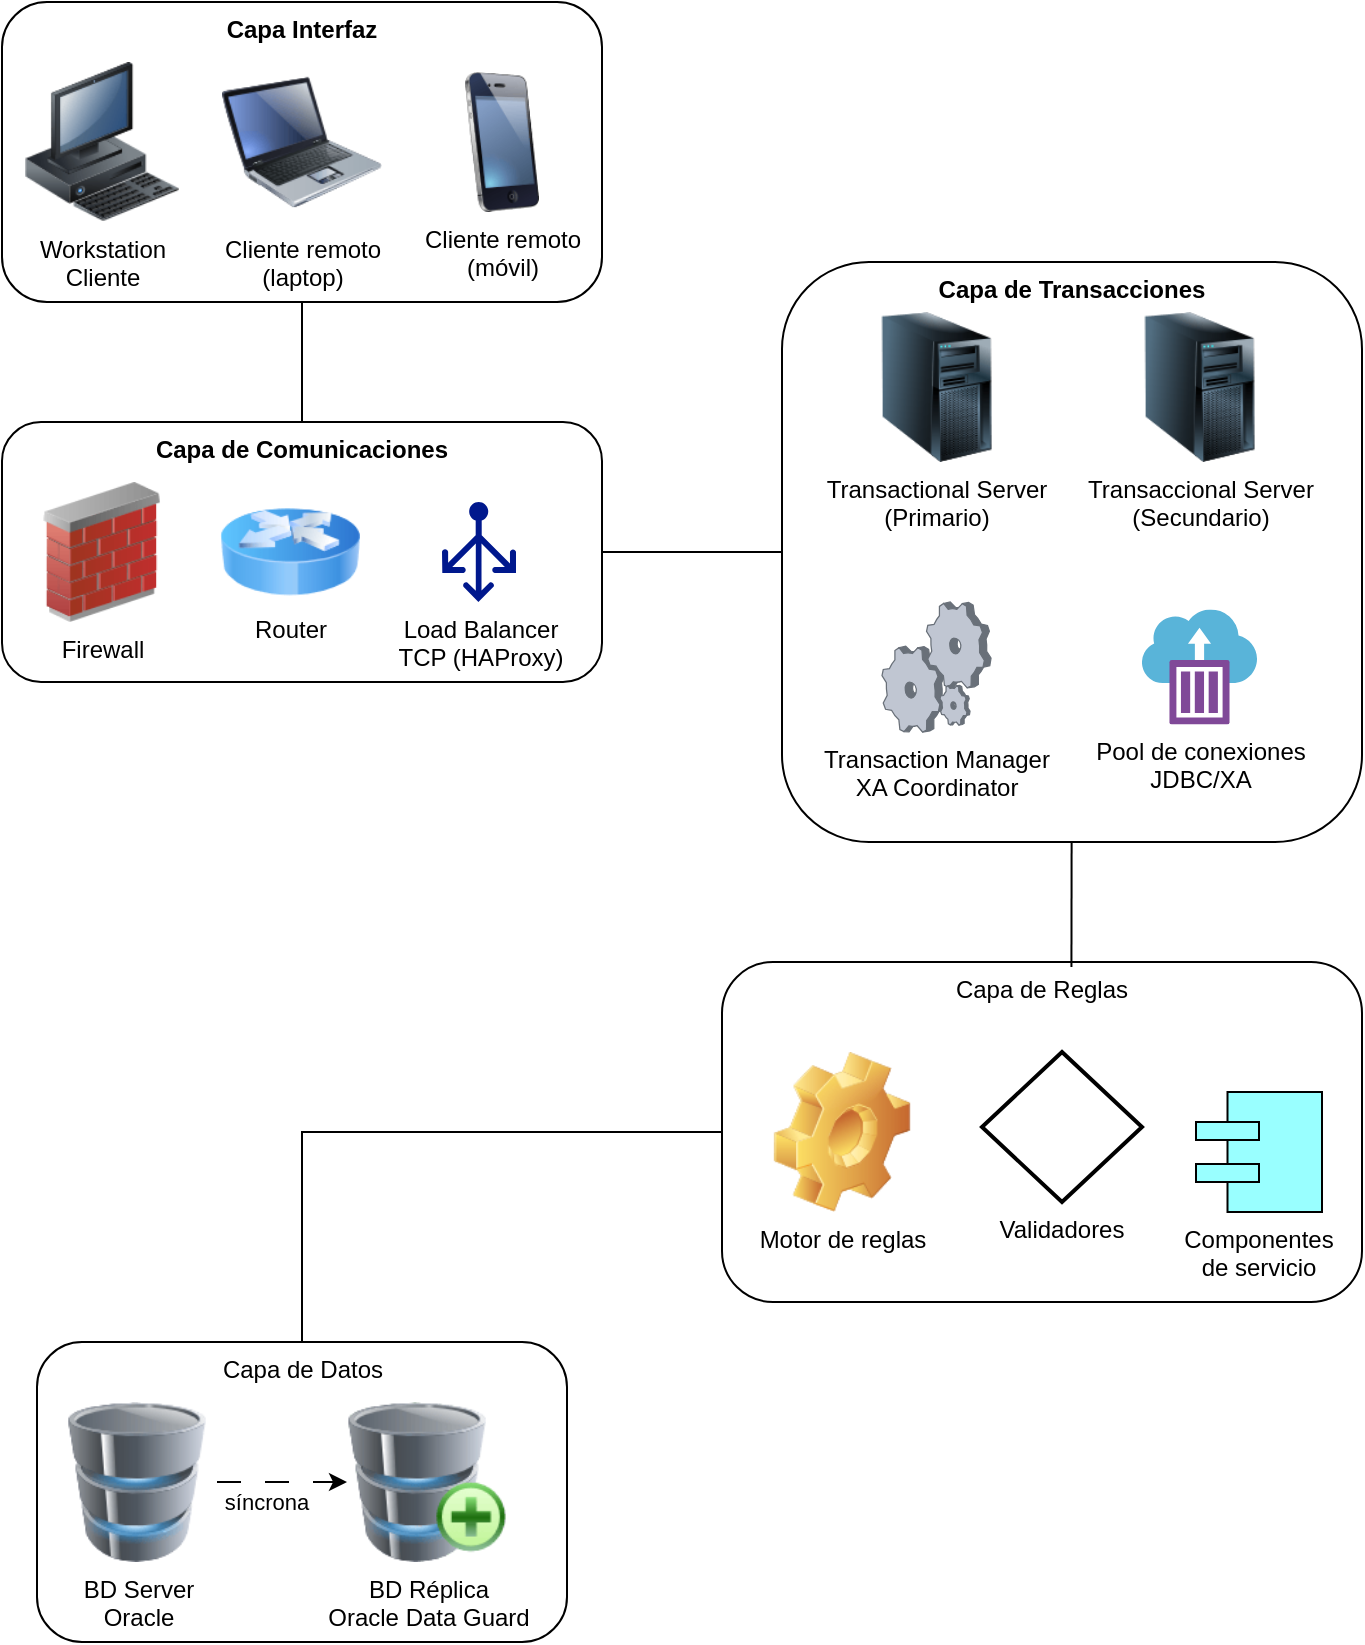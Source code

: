 <mxfile version="27.0.9">
  <diagram name="Página-1" id="rSR5_co5AsBOy-Q4g9ql">
    <mxGraphModel dx="818" dy="581" grid="1" gridSize="10" guides="1" tooltips="1" connect="1" arrows="1" fold="1" page="1" pageScale="1" pageWidth="827" pageHeight="1169" math="0" shadow="0">
      <root>
        <mxCell id="0" />
        <mxCell id="1" parent="0" />
        <mxCell id="eRuO5cNR0HcyLr7m5ezV-57" value="" style="group" parent="1" vertex="1" connectable="0">
          <mxGeometry x="370" y="490" width="320" height="170" as="geometry" />
        </mxCell>
        <mxCell id="eRuO5cNR0HcyLr7m5ezV-7" value="Capa de Reglas" style="rounded=1;whiteSpace=wrap;html=1;verticalAlign=top;labelBackgroundColor=none;" parent="eRuO5cNR0HcyLr7m5ezV-57" vertex="1">
          <mxGeometry width="320" height="170" as="geometry" />
        </mxCell>
        <mxCell id="eRuO5cNR0HcyLr7m5ezV-47" value="Motor de reglas" style="image;html=1;image=img/lib/clip_art/general/Gear_128x128.png" parent="eRuO5cNR0HcyLr7m5ezV-57" vertex="1">
          <mxGeometry x="20" y="45" width="80" height="80" as="geometry" />
        </mxCell>
        <mxCell id="eRuO5cNR0HcyLr7m5ezV-48" value="Componentes de servicio" style="html=1;outlineConnect=0;whiteSpace=wrap;fillColor=#99ffff;shape=mxgraph.archimate3.component;verticalAlign=top;labelPosition=center;verticalLabelPosition=bottom;align=center;" parent="eRuO5cNR0HcyLr7m5ezV-57" vertex="1">
          <mxGeometry x="237" y="65" width="63" height="60" as="geometry" />
        </mxCell>
        <mxCell id="eRuO5cNR0HcyLr7m5ezV-50" value="Validadores" style="strokeWidth=2;html=1;shape=mxgraph.flowchart.decision;whiteSpace=wrap;labelPosition=center;verticalLabelPosition=bottom;align=center;verticalAlign=top;" parent="eRuO5cNR0HcyLr7m5ezV-57" vertex="1">
          <mxGeometry x="130" y="45" width="80" height="75" as="geometry" />
        </mxCell>
        <mxCell id="eRuO5cNR0HcyLr7m5ezV-67" value="" style="group;shadow=0;glass=0;rounded=0;" parent="1" vertex="1" connectable="0">
          <mxGeometry x="10" y="10" width="300" height="150" as="geometry" />
        </mxCell>
        <mxCell id="eRuO5cNR0HcyLr7m5ezV-4" value="&lt;b&gt;Capa Interfaz&lt;/b&gt;" style="rounded=1;whiteSpace=wrap;html=1;verticalAlign=top;labelBackgroundColor=none;" parent="eRuO5cNR0HcyLr7m5ezV-67" vertex="1">
          <mxGeometry width="300" height="150" as="geometry" />
        </mxCell>
        <mxCell id="eRuO5cNR0HcyLr7m5ezV-13" value="Workstation&lt;div&gt;Cliente&lt;/div&gt;" style="image;html=1;image=img/lib/clip_art/computers/Workstation_128x128.png;labelBackgroundColor=none;" parent="eRuO5cNR0HcyLr7m5ezV-67" vertex="1">
          <mxGeometry x="10" y="30" width="80" height="80" as="geometry" />
        </mxCell>
        <mxCell id="eRuO5cNR0HcyLr7m5ezV-17" value="Cliente remoto&lt;div&gt;(móvil)&lt;/div&gt;" style="image;html=1;image=img/lib/clip_art/telecommunication/iPhone_128x128.png;labelBackgroundColor=none;" parent="eRuO5cNR0HcyLr7m5ezV-67" vertex="1">
          <mxGeometry x="220" y="35" width="60" height="70" as="geometry" />
        </mxCell>
        <mxCell id="eRuO5cNR0HcyLr7m5ezV-11" value="Cliente remoto&lt;div&gt;(laptop)&lt;/div&gt;" style="image;html=1;image=img/lib/clip_art/computers/Laptop_128x128.png;labelBackgroundColor=none;" parent="eRuO5cNR0HcyLr7m5ezV-67" vertex="1">
          <mxGeometry x="110" y="30" width="80" height="80" as="geometry" />
        </mxCell>
        <mxCell id="eRuO5cNR0HcyLr7m5ezV-70" value="" style="group" parent="1" vertex="1" connectable="0">
          <mxGeometry x="10" y="220" width="300" height="130" as="geometry" />
        </mxCell>
        <mxCell id="eRuO5cNR0HcyLr7m5ezV-2" value="&lt;b&gt;Capa de Comunicaciones&lt;/b&gt;" style="rounded=1;whiteSpace=wrap;html=1;verticalAlign=top;align=center;labelBackgroundColor=none;" parent="eRuO5cNR0HcyLr7m5ezV-70" vertex="1">
          <mxGeometry width="300" height="130" as="geometry" />
        </mxCell>
        <mxCell id="eRuO5cNR0HcyLr7m5ezV-19" value="Firewall" style="image;html=1;image=img/lib/clip_art/networking/Firewall_02_128x128.png;labelBackgroundColor=none;" parent="eRuO5cNR0HcyLr7m5ezV-70" vertex="1">
          <mxGeometry x="20" y="30" width="60" height="70" as="geometry" />
        </mxCell>
        <mxCell id="eRuO5cNR0HcyLr7m5ezV-26" value="Router" style="image;html=1;image=img/lib/clip_art/networking/Router_Icon_128x128.png" parent="eRuO5cNR0HcyLr7m5ezV-70" vertex="1">
          <mxGeometry x="109" y="40" width="70" height="50" as="geometry" />
        </mxCell>
        <mxCell id="eRuO5cNR0HcyLr7m5ezV-69" value="Load Balancer&lt;div&gt;TCP (HAProxy)&lt;/div&gt;" style="sketch=0;aspect=fixed;pointerEvents=1;shadow=0;dashed=0;html=1;strokeColor=none;labelPosition=center;verticalLabelPosition=bottom;verticalAlign=top;align=center;fillColor=#00188D;shape=mxgraph.azure.load_balancer_generic" parent="eRuO5cNR0HcyLr7m5ezV-70" vertex="1">
          <mxGeometry x="220" y="40" width="37" height="50" as="geometry" />
        </mxCell>
        <mxCell id="eRuO5cNR0HcyLr7m5ezV-74" style="rounded=0;orthogonalLoop=1;jettySize=auto;html=1;endArrow=none;startFill=0;" parent="1" source="eRuO5cNR0HcyLr7m5ezV-2" target="eRuO5cNR0HcyLr7m5ezV-6" edge="1">
          <mxGeometry relative="1" as="geometry" />
        </mxCell>
        <mxCell id="eRuO5cNR0HcyLr7m5ezV-77" style="edgeStyle=orthogonalEdgeStyle;rounded=0;orthogonalLoop=1;jettySize=auto;html=1;entryX=0.5;entryY=0;entryDx=0;entryDy=0;endArrow=none;startFill=0;" parent="1" source="eRuO5cNR0HcyLr7m5ezV-7" target="eRuO5cNR0HcyLr7m5ezV-8" edge="1">
          <mxGeometry relative="1" as="geometry" />
        </mxCell>
        <mxCell id="qT9HLB-DkbDKG4PtKUiI-4" value="" style="group" parent="1" vertex="1" connectable="0">
          <mxGeometry x="27.5" y="680" width="265" height="150" as="geometry" />
        </mxCell>
        <mxCell id="eRuO5cNR0HcyLr7m5ezV-8" value="Capa de Datos" style="rounded=1;whiteSpace=wrap;html=1;verticalAlign=top;labelBackgroundColor=none;" parent="qT9HLB-DkbDKG4PtKUiI-4" vertex="1">
          <mxGeometry width="265" height="150" as="geometry" />
        </mxCell>
        <mxCell id="qT9HLB-DkbDKG4PtKUiI-1" style="edgeStyle=orthogonalEdgeStyle;rounded=0;orthogonalLoop=1;jettySize=auto;html=1;dashed=1;dashPattern=12 12;" parent="qT9HLB-DkbDKG4PtKUiI-4" source="eRuO5cNR0HcyLr7m5ezV-31" target="eRuO5cNR0HcyLr7m5ezV-34" edge="1">
          <mxGeometry relative="1" as="geometry" />
        </mxCell>
        <mxCell id="qT9HLB-DkbDKG4PtKUiI-2" value="síncrona" style="edgeLabel;html=1;align=center;verticalAlign=middle;resizable=0;points=[];" parent="qT9HLB-DkbDKG4PtKUiI-1" vertex="1" connectable="0">
          <mxGeometry x="-0.151" y="-2" relative="1" as="geometry">
            <mxPoint x="-3" y="8" as="offset" />
          </mxGeometry>
        </mxCell>
        <mxCell id="eRuO5cNR0HcyLr7m5ezV-31" value="BD Server&lt;div&gt;Oracle&lt;/div&gt;" style="image;html=1;image=img/lib/clip_art/computers/Database_128x128.png" parent="qT9HLB-DkbDKG4PtKUiI-4" vertex="1">
          <mxGeometry x="10" y="30" width="80" height="80" as="geometry" />
        </mxCell>
        <mxCell id="eRuO5cNR0HcyLr7m5ezV-34" value="BD Réplica&lt;div&gt;Oracle Data Guard&lt;/div&gt;" style="image;html=1;image=img/lib/clip_art/computers/Database_Add_128x128.png" parent="qT9HLB-DkbDKG4PtKUiI-4" vertex="1">
          <mxGeometry x="155" y="30" width="80" height="80" as="geometry" />
        </mxCell>
        <mxCell id="qT9HLB-DkbDKG4PtKUiI-10" value="" style="group" parent="1" vertex="1" connectable="0">
          <mxGeometry x="400" y="140" width="290" height="290" as="geometry" />
        </mxCell>
        <mxCell id="eRuO5cNR0HcyLr7m5ezV-6" value="&lt;b&gt;Capa de Transacciones&lt;/b&gt;" style="rounded=1;whiteSpace=wrap;html=1;verticalAlign=top;labelBackgroundColor=none;" parent="qT9HLB-DkbDKG4PtKUiI-10" vertex="1">
          <mxGeometry width="290" height="290" as="geometry" />
        </mxCell>
        <mxCell id="qT9HLB-DkbDKG4PtKUiI-7" value="&lt;div&gt;Transaccional&amp;nbsp;&lt;span style=&quot;background-color: light-dark(#ffffff, var(--ge-dark-color, #121212)); color: light-dark(rgb(0, 0, 0), rgb(255, 255, 255));&quot;&gt;Server&lt;/span&gt;&lt;/div&gt;&lt;div&gt;&lt;span style=&quot;background-color: light-dark(#ffffff, var(--ge-dark-color, #121212)); color: light-dark(rgb(0, 0, 0), rgb(255, 255, 255));&quot;&gt;(Secundario)&lt;/span&gt;&lt;/div&gt;" style="image;html=1;image=img/lib/clip_art/computers/Server_Tower_128x128.png" parent="qT9HLB-DkbDKG4PtKUiI-10" vertex="1">
          <mxGeometry x="171.69" y="25" width="74.118" height="75" as="geometry" />
        </mxCell>
        <mxCell id="eRuO5cNR0HcyLr7m5ezV-40" value="Transactional Server&lt;div&gt;(Primario)&lt;/div&gt;" style="image;html=1;image=img/lib/clip_art/computers/Server_Tower_128x128.png" parent="qT9HLB-DkbDKG4PtKUiI-10" vertex="1">
          <mxGeometry x="40.203" y="25" width="74.118" height="75" as="geometry" />
        </mxCell>
        <mxCell id="eRuO5cNR0HcyLr7m5ezV-41" value="Transaction Manager&lt;div&gt;XA Coordinator&lt;/div&gt;" style="verticalLabelPosition=bottom;sketch=0;aspect=fixed;html=1;verticalAlign=top;strokeColor=none;align=center;outlineConnect=0;shape=mxgraph.citrix.process;" parent="qT9HLB-DkbDKG4PtKUiI-10" vertex="1">
          <mxGeometry x="50" y="170" width="54.52" height="65" as="geometry" />
        </mxCell>
        <mxCell id="eRuO5cNR0HcyLr7m5ezV-46" value="&lt;span style=&quot;color: rgb(0, 0, 0); font-family: Helvetica; font-size: 12px; font-style: normal; font-variant-ligatures: normal; font-variant-caps: normal; font-weight: 400; letter-spacing: normal; orphans: 2; text-align: center; text-indent: 0px; text-transform: none; widows: 2; word-spacing: 0px; -webkit-text-stroke-width: 0px; white-space: nowrap; background-color: rgb(255, 255, 255); text-decoration-thickness: initial; text-decoration-style: initial; text-decoration-color: initial; display: inline !important; float: none;&quot;&gt;Pool de conexiones&lt;/span&gt;&lt;div style=&quot;forced-color-adjust: none; color: rgb(0, 0, 0); font-family: Helvetica; font-size: 12px; font-style: normal; font-variant-ligatures: normal; font-variant-caps: normal; font-weight: 400; letter-spacing: normal; orphans: 2; text-align: center; text-indent: 0px; text-transform: none; widows: 2; word-spacing: 0px; -webkit-text-stroke-width: 0px; white-space: nowrap; text-decoration-thickness: initial; text-decoration-style: initial; text-decoration-color: initial;&quot;&gt;JDBC/XA&lt;/div&gt;" style="image;sketch=0;aspect=fixed;html=1;points=[];align=center;fontSize=12;image=img/lib/mscae/Container_Instances.svg;" parent="qT9HLB-DkbDKG4PtKUiI-10" vertex="1">
          <mxGeometry x="180.002" y="173.75" width="57.5" height="57.5" as="geometry" />
        </mxCell>
        <mxCell id="qT9HLB-DkbDKG4PtKUiI-11" style="edgeStyle=orthogonalEdgeStyle;rounded=0;orthogonalLoop=1;jettySize=auto;html=1;entryX=0.5;entryY=0;entryDx=0;entryDy=0;endArrow=none;startFill=0;" parent="1" source="eRuO5cNR0HcyLr7m5ezV-4" target="eRuO5cNR0HcyLr7m5ezV-2" edge="1">
          <mxGeometry relative="1" as="geometry" />
        </mxCell>
        <mxCell id="62Yds4IgUIYosRPiDEIp-1" style="rounded=0;orthogonalLoop=1;jettySize=auto;html=1;entryX=0.546;entryY=0.015;entryDx=0;entryDy=0;entryPerimeter=0;endArrow=none;startFill=0;" edge="1" parent="1" source="eRuO5cNR0HcyLr7m5ezV-6" target="eRuO5cNR0HcyLr7m5ezV-7">
          <mxGeometry relative="1" as="geometry" />
        </mxCell>
      </root>
    </mxGraphModel>
  </diagram>
</mxfile>
